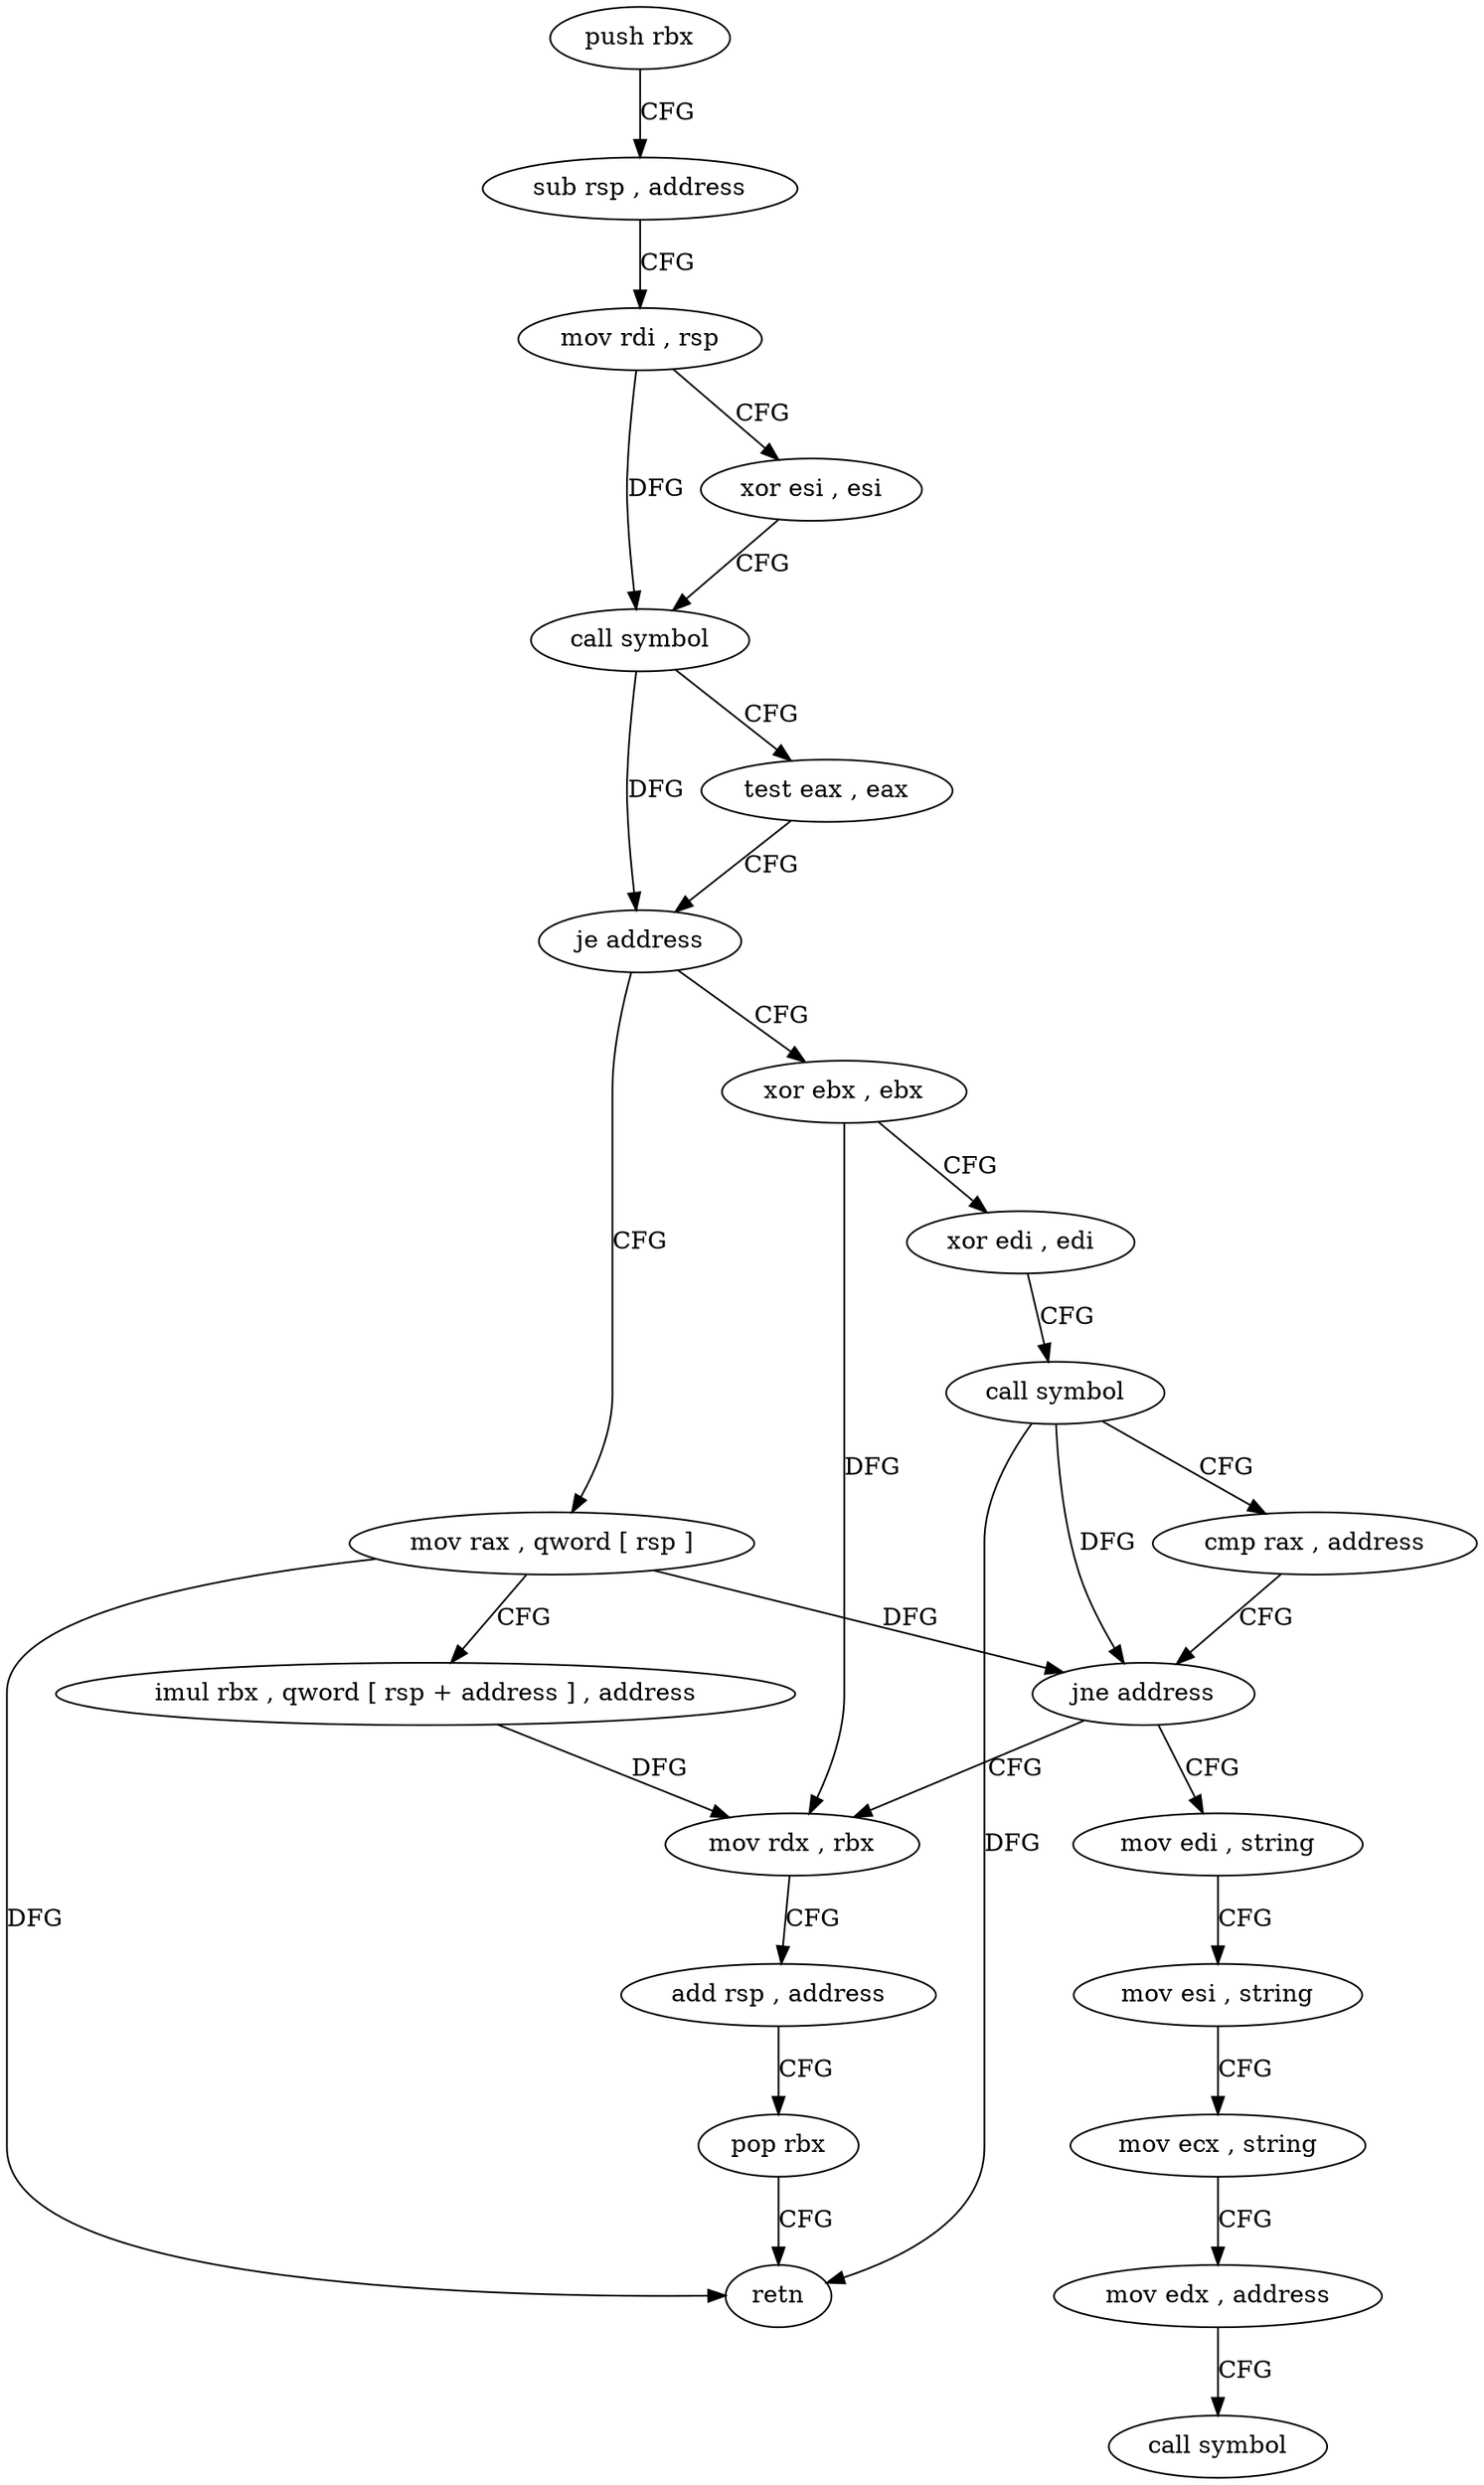 digraph "func" {
"4230272" [label = "push rbx" ]
"4230273" [label = "sub rsp , address" ]
"4230277" [label = "mov rdi , rsp" ]
"4230280" [label = "xor esi , esi" ]
"4230282" [label = "call symbol" ]
"4230287" [label = "test eax , eax" ]
"4230289" [label = "je address" ]
"4230331" [label = "mov rax , qword [ rsp ]" ]
"4230291" [label = "xor ebx , ebx" ]
"4230335" [label = "imul rbx , qword [ rsp + address ] , address" ]
"4230344" [label = "mov rdx , rbx" ]
"4230293" [label = "xor edi , edi" ]
"4230295" [label = "call symbol" ]
"4230300" [label = "cmp rax , address" ]
"4230304" [label = "jne address" ]
"4230306" [label = "mov edi , string" ]
"4230347" [label = "add rsp , address" ]
"4230351" [label = "pop rbx" ]
"4230352" [label = "retn" ]
"4230311" [label = "mov esi , string" ]
"4230316" [label = "mov ecx , string" ]
"4230321" [label = "mov edx , address" ]
"4230326" [label = "call symbol" ]
"4230272" -> "4230273" [ label = "CFG" ]
"4230273" -> "4230277" [ label = "CFG" ]
"4230277" -> "4230280" [ label = "CFG" ]
"4230277" -> "4230282" [ label = "DFG" ]
"4230280" -> "4230282" [ label = "CFG" ]
"4230282" -> "4230287" [ label = "CFG" ]
"4230282" -> "4230289" [ label = "DFG" ]
"4230287" -> "4230289" [ label = "CFG" ]
"4230289" -> "4230331" [ label = "CFG" ]
"4230289" -> "4230291" [ label = "CFG" ]
"4230331" -> "4230335" [ label = "CFG" ]
"4230331" -> "4230304" [ label = "DFG" ]
"4230331" -> "4230352" [ label = "DFG" ]
"4230291" -> "4230293" [ label = "CFG" ]
"4230291" -> "4230344" [ label = "DFG" ]
"4230335" -> "4230344" [ label = "DFG" ]
"4230344" -> "4230347" [ label = "CFG" ]
"4230293" -> "4230295" [ label = "CFG" ]
"4230295" -> "4230300" [ label = "CFG" ]
"4230295" -> "4230304" [ label = "DFG" ]
"4230295" -> "4230352" [ label = "DFG" ]
"4230300" -> "4230304" [ label = "CFG" ]
"4230304" -> "4230344" [ label = "CFG" ]
"4230304" -> "4230306" [ label = "CFG" ]
"4230306" -> "4230311" [ label = "CFG" ]
"4230347" -> "4230351" [ label = "CFG" ]
"4230351" -> "4230352" [ label = "CFG" ]
"4230311" -> "4230316" [ label = "CFG" ]
"4230316" -> "4230321" [ label = "CFG" ]
"4230321" -> "4230326" [ label = "CFG" ]
}
